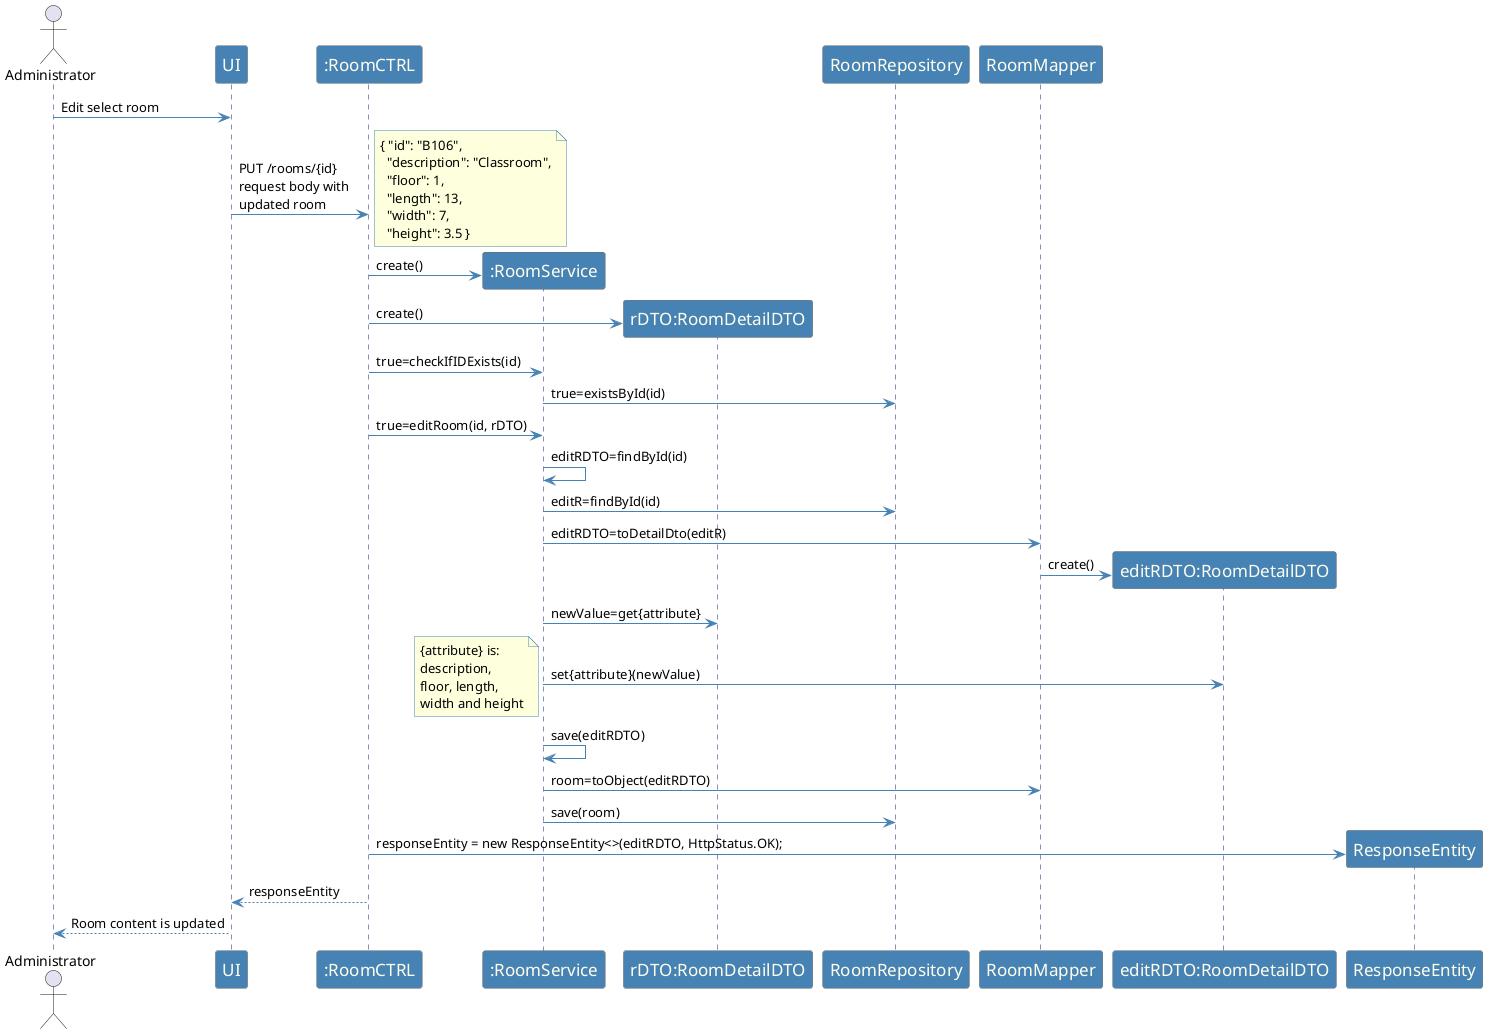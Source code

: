 @startuml


actor Administrator

skinparam sequence {
   ArrowColor SteelBlue
   ActorBorderColor Dimgray
   LifeLineBorderColor MidnightBlue
   LifeLineBackgroundColor #A9DCDF

   ParticipantBorderColor Dimgray
   ParticipantBackgroundColor SteelBlue
   ParticipantFontName Calibri Bold
   ParticipantFontSize 17
   ParticipantFontColor Ivory

   ActorBackgroundColor SteelBlue
   ActorFontColor MidnightBlue
   ActorFontSize 17
   ActorFontName Aapex
}

skinparam note {
BorderColor SteelBlue
}

Administrator -> "UI": Edit select room
"UI" -> ":RoomCTRL":  PUT /rooms/{id}\nrequest body with \nupdated room
note right
{ "id": "B106",
  "description": "Classroom",
  "floor": 1,
  "length": 13,
  "width": 7,
  "height": 3.5 }
end note
create ":RoomService"
":RoomCTRL" -> ":RoomService": create()
create "rDTO:RoomDetailDTO"
":RoomCTRL" -> "rDTO:RoomDetailDTO": create()
":RoomCTRL" -> ":RoomService": true=checkIfIDExists(id)
":RoomService" -> RoomRepository: true=existsById(id)
":RoomCTRL" -> ":RoomService": true=editRoom(id, rDTO)
":RoomService" -> ":RoomService": editRDTO=findById(id)
":RoomService" -> RoomRepository: editR=findById(id)
":RoomService" -> RoomMapper: editRDTO=toDetailDto(editR)
create "editRDTO:RoomDetailDTO"
RoomMapper -> "editRDTO:RoomDetailDTO": create()
":RoomService" -> "rDTO:RoomDetailDTO": newValue=get{attribute}
":RoomService"  -> "editRDTO:RoomDetailDTO": set{attribute}(newValue)

note left
{attribute} is:
description,
floor, length,
width and height
    end note
":RoomService" -> ":RoomService": save(editRDTO)
":RoomService" -> RoomMapper: room=toObject(editRDTO)
":RoomService" -> RoomRepository: save(room)
create ResponseEntity
":RoomCTRL" -> ResponseEntity: responseEntity = new ResponseEntity<>(editRDTO, HttpStatus.OK);

"UI" <-- ":RoomCTRL": responseEntity
Administrator <-- "UI": Room content is updated

@enduml